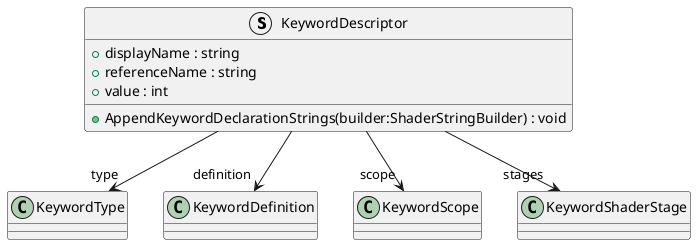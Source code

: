 @startuml
struct KeywordDescriptor {
    + displayName : string
    + referenceName : string
    + value : int
    + AppendKeywordDeclarationStrings(builder:ShaderStringBuilder) : void
}
KeywordDescriptor --> "type" KeywordType
KeywordDescriptor --> "definition" KeywordDefinition
KeywordDescriptor --> "scope" KeywordScope
KeywordDescriptor --> "stages" KeywordShaderStage
@enduml
